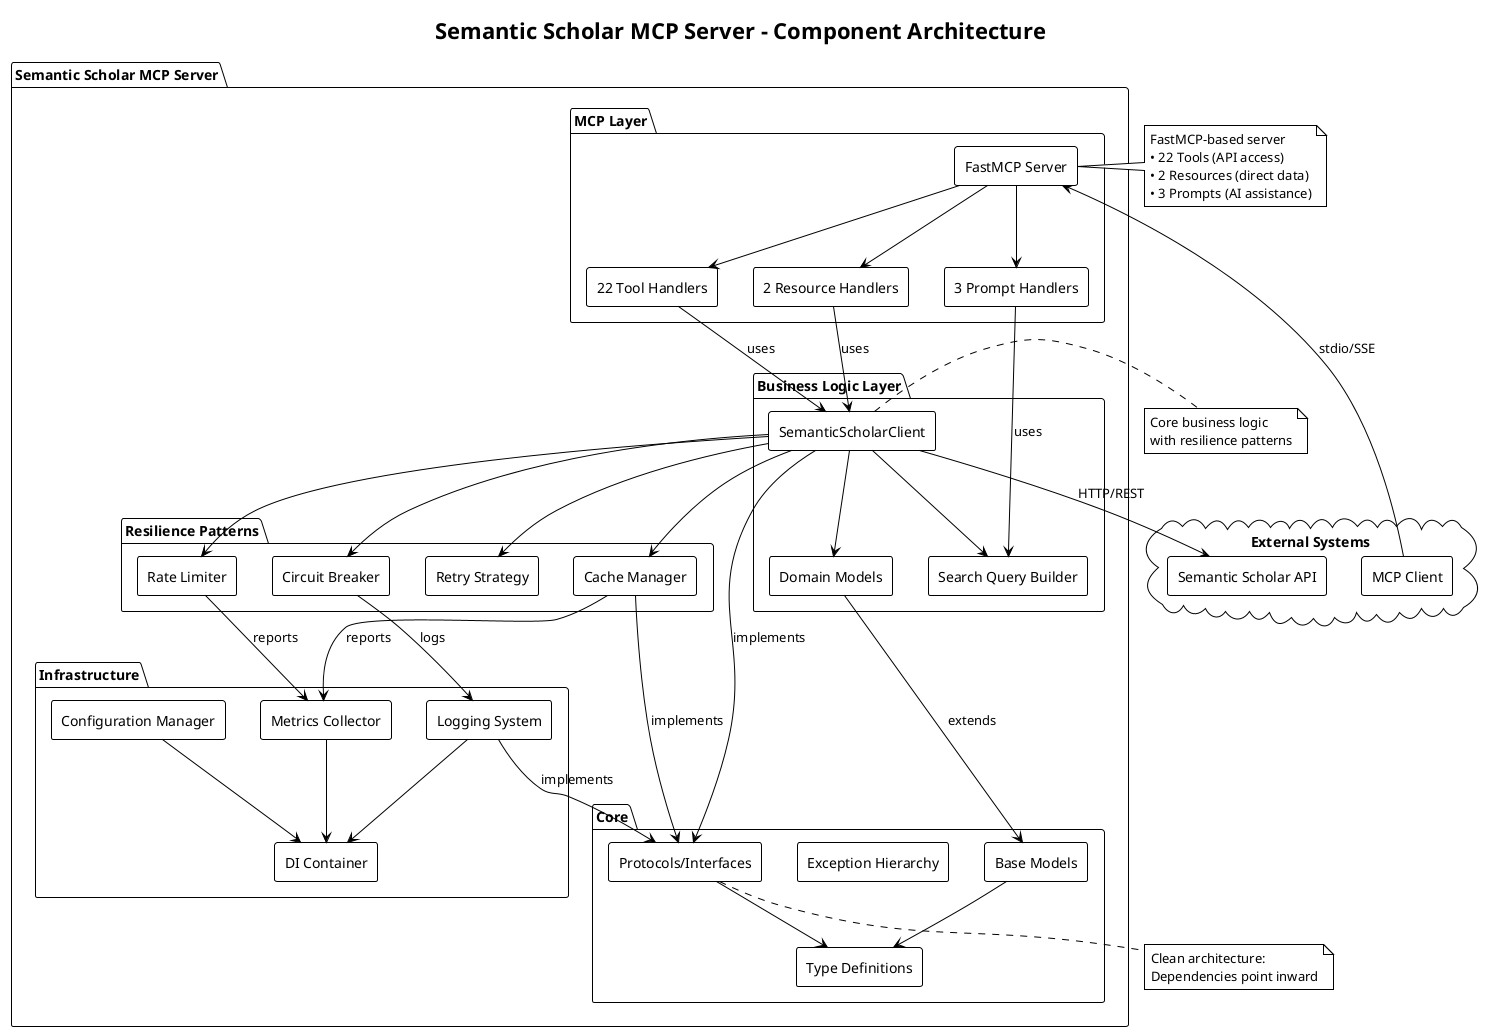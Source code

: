 @startuml semantic-scholar-mcp-component-diagram
!theme plain
skinparam componentStyle rectangle

title Semantic Scholar MCP Server - Component Architecture

' External Systems
cloud "External Systems" {
  [Semantic Scholar API] as SSAPI
  [MCP Client] as MCPClient
}

' Main Application Package
package "Semantic Scholar MCP Server" {
  
  ' MCP Layer
  package "MCP Layer" {
    [FastMCP Server] as MCPServer
    [22 Tool Handlers] as Tools
    [2 Resource Handlers] as Resources
    [3 Prompt Handlers] as Prompts
    
    MCPServer --> Tools
    MCPServer --> Resources
    MCPServer --> Prompts
  }
  
  ' Business Logic Layer
  package "Business Logic Layer" {
    [SemanticScholarClient] as Client
    [Domain Models] as Models
    [Search Query Builder] as QueryBuilder
    
    Client --> Models
    Client --> QueryBuilder
  }
  
  ' Resilience Layer
  package "Resilience Patterns" {
    [Circuit Breaker] as CB
    [Rate Limiter] as RL
    [Retry Strategy] as Retry
    [Cache Manager] as Cache
    
    Client --> CB
    Client --> RL
    Client --> Retry
    Client --> Cache
  }
  
  ' Infrastructure Layer
  package "Infrastructure" {
    [Configuration Manager] as Config
    [Logging System] as Logging
    [Metrics Collector] as Metrics
    [DI Container] as DIContainer
    
    Config --> DIContainer
    Logging --> DIContainer
    Metrics --> DIContainer
  }
  
  ' Core Layer
  package "Core" {
    [Protocols/Interfaces] as Protocols
    [Exception Hierarchy] as Exceptions
    [Type Definitions] as Types
    [Base Models] as BaseModels
    
    Protocols --> Types
    BaseModels --> Types
  }
}

' Dependencies between layers
Tools --> Client : uses
Resources --> Client : uses
Prompts --> QueryBuilder : uses

Client --> SSAPI : HTTP/REST
MCPClient --> MCPServer : stdio/SSE

CB --> Logging : logs
RL --> Metrics : reports
Cache --> Metrics : reports

Models --> BaseModels : extends
Client --> Protocols : implements
Cache --> Protocols : implements
Logging --> Protocols : implements

' Notes
note right of MCPServer
  FastMCP-based server
  • 22 Tools (API access)
  • 2 Resources (direct data)
  • 3 Prompts (AI assistance)
end note

note right of Client
  Core business logic
  with resilience patterns
end note

note bottom of Protocols
  Clean architecture:
  Dependencies point inward
end note

@enduml